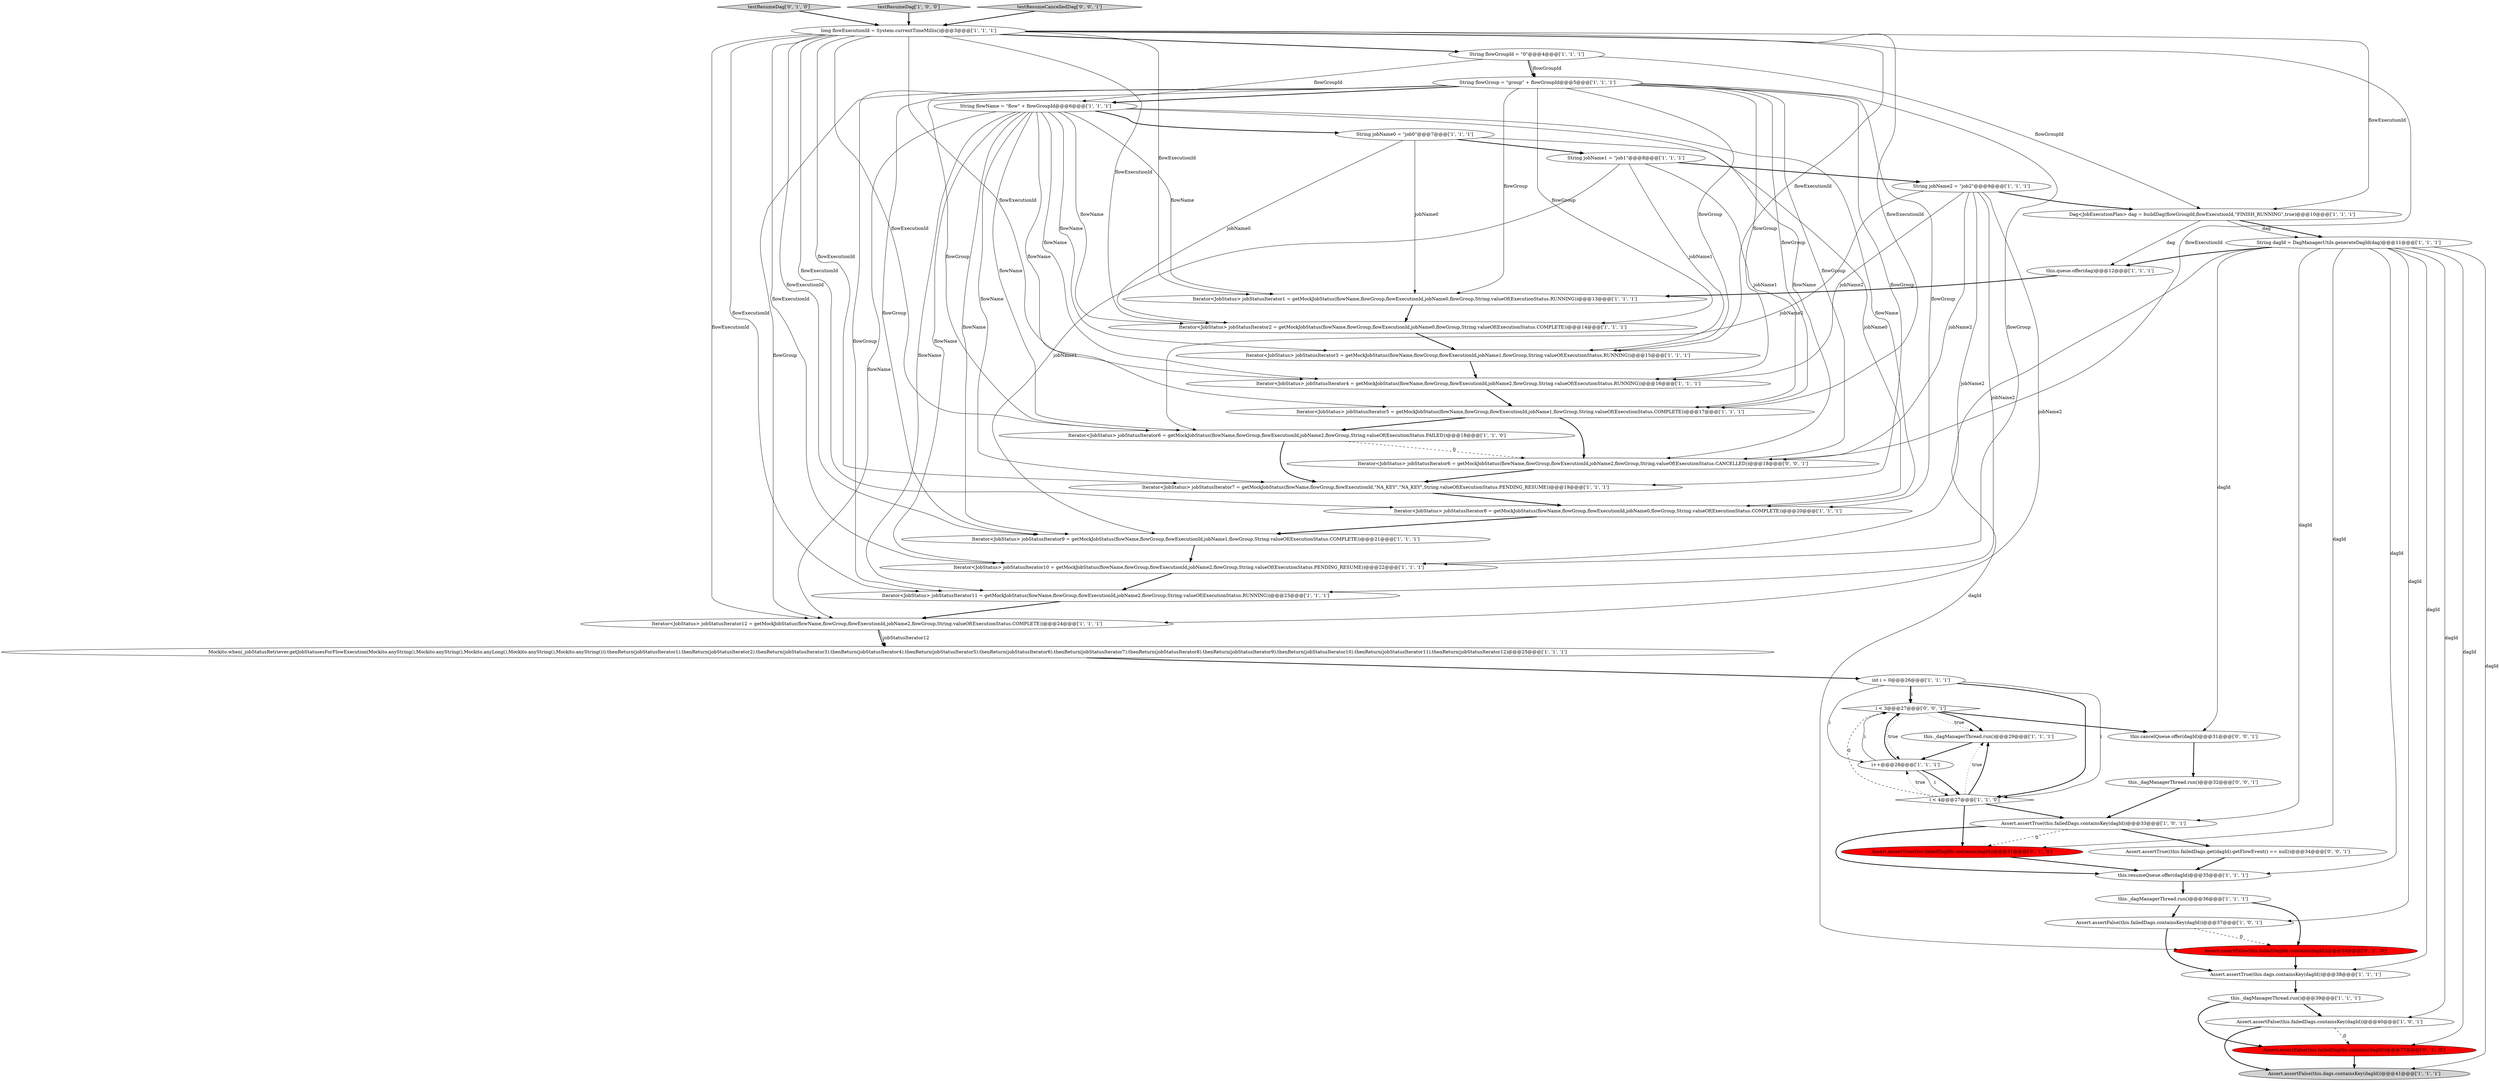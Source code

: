 digraph {
35 [style = filled, label = "int i = 0@@@26@@@['1', '1', '1']", fillcolor = white, shape = ellipse image = "AAA0AAABBB1BBB"];
31 [style = filled, label = "String jobName2 = \"job2\"@@@9@@@['1', '1', '1']", fillcolor = white, shape = ellipse image = "AAA0AAABBB1BBB"];
24 [style = filled, label = "String jobName1 = \"job1\"@@@8@@@['1', '1', '1']", fillcolor = white, shape = ellipse image = "AAA0AAABBB1BBB"];
29 [style = filled, label = "String jobName0 = \"job0\"@@@7@@@['1', '1', '1']", fillcolor = white, shape = ellipse image = "AAA0AAABBB1BBB"];
16 [style = filled, label = "Assert.assertTrue(this.failedDags.containsKey(dagId))@@@33@@@['1', '0', '1']", fillcolor = white, shape = ellipse image = "AAA0AAABBB1BBB"];
8 [style = filled, label = "this._dagManagerThread.run()@@@29@@@['1', '1', '1']", fillcolor = white, shape = ellipse image = "AAA0AAABBB1BBB"];
34 [style = filled, label = "this._dagManagerThread.run()@@@39@@@['1', '1', '1']", fillcolor = white, shape = ellipse image = "AAA0AAABBB1BBB"];
23 [style = filled, label = "Dag<JobExecutionPlan> dag = buildDag(flowGroupId,flowExecutionId,\"FINISH_RUNNING\",true)@@@10@@@['1', '1', '1']", fillcolor = white, shape = ellipse image = "AAA0AAABBB1BBB"];
41 [style = filled, label = "this.cancelQueue.offer(dagId)@@@31@@@['0', '0', '1']", fillcolor = white, shape = ellipse image = "AAA0AAABBB3BBB"];
20 [style = filled, label = "Iterator<JobStatus> jobStatusIterator11 = getMockJobStatus(flowName,flowGroup,flowExecutionId,jobName2,flowGroup,String.valueOf(ExecutionStatus.RUNNING))@@@23@@@['1', '1', '1']", fillcolor = white, shape = ellipse image = "AAA0AAABBB1BBB"];
1 [style = filled, label = "Assert.assertFalse(this.failedDags.containsKey(dagId))@@@37@@@['1', '0', '1']", fillcolor = white, shape = ellipse image = "AAA0AAABBB1BBB"];
44 [style = filled, label = "Assert.assertTrue((this.failedDags.get(dagId).getFlowEvent() == null))@@@34@@@['0', '0', '1']", fillcolor = white, shape = ellipse image = "AAA0AAABBB3BBB"];
18 [style = filled, label = "String flowGroupId = \"0\"@@@4@@@['1', '1', '1']", fillcolor = white, shape = ellipse image = "AAA0AAABBB1BBB"];
3 [style = filled, label = "Iterator<JobStatus> jobStatusIterator9 = getMockJobStatus(flowName,flowGroup,flowExecutionId,jobName1,flowGroup,String.valueOf(ExecutionStatus.COMPLETE))@@@21@@@['1', '1', '1']", fillcolor = white, shape = ellipse image = "AAA0AAABBB1BBB"];
43 [style = filled, label = "i < 3@@@27@@@['0', '0', '1']", fillcolor = white, shape = diamond image = "AAA0AAABBB3BBB"];
2 [style = filled, label = "this.queue.offer(dag)@@@12@@@['1', '1', '1']", fillcolor = white, shape = ellipse image = "AAA0AAABBB1BBB"];
19 [style = filled, label = "Iterator<JobStatus> jobStatusIterator10 = getMockJobStatus(flowName,flowGroup,flowExecutionId,jobName2,flowGroup,String.valueOf(ExecutionStatus.PENDING_RESUME))@@@22@@@['1', '1', '1']", fillcolor = white, shape = ellipse image = "AAA0AAABBB1BBB"];
10 [style = filled, label = "String dagId = DagManagerUtils.generateDagId(dag)@@@11@@@['1', '1', '1']", fillcolor = white, shape = ellipse image = "AAA0AAABBB1BBB"];
37 [style = filled, label = "Assert.assertFalse(this.failedDagIds.contains(dagId))@@@34@@@['0', '1', '0']", fillcolor = red, shape = ellipse image = "AAA1AAABBB2BBB"];
12 [style = filled, label = "i < 4@@@27@@@['1', '1', '0']", fillcolor = white, shape = diamond image = "AAA0AAABBB1BBB"];
28 [style = filled, label = "Iterator<JobStatus> jobStatusIterator2 = getMockJobStatus(flowName,flowGroup,flowExecutionId,jobName0,flowGroup,String.valueOf(ExecutionStatus.COMPLETE))@@@14@@@['1', '1', '1']", fillcolor = white, shape = ellipse image = "AAA0AAABBB1BBB"];
21 [style = filled, label = "Iterator<JobStatus> jobStatusIterator8 = getMockJobStatus(flowName,flowGroup,flowExecutionId,jobName0,flowGroup,String.valueOf(ExecutionStatus.COMPLETE))@@@20@@@['1', '1', '1']", fillcolor = white, shape = ellipse image = "AAA0AAABBB1BBB"];
13 [style = filled, label = "Mockito.when(_jobStatusRetriever.getJobStatusesForFlowExecution(Mockito.anyString(),Mockito.anyString(),Mockito.anyLong(),Mockito.anyString(),Mockito.anyString())).thenReturn(jobStatusIterator1).thenReturn(jobStatusIterator2).thenReturn(jobStatusIterator3).thenReturn(jobStatusIterator4).thenReturn(jobStatusIterator5).thenReturn(jobStatusIterator6).thenReturn(jobStatusIterator7).thenReturn(jobStatusIterator8).thenReturn(jobStatusIterator9).thenReturn(jobStatusIterator10).thenReturn(jobStatusIterator11).thenReturn(jobStatusIterator12)@@@25@@@['1', '1', '1']", fillcolor = white, shape = ellipse image = "AAA0AAABBB1BBB"];
32 [style = filled, label = "Iterator<JobStatus> jobStatusIterator12 = getMockJobStatus(flowName,flowGroup,flowExecutionId,jobName2,flowGroup,String.valueOf(ExecutionStatus.COMPLETE))@@@24@@@['1', '1', '1']", fillcolor = white, shape = ellipse image = "AAA0AAABBB1BBB"];
33 [style = filled, label = "Iterator<JobStatus> jobStatusIterator5 = getMockJobStatus(flowName,flowGroup,flowExecutionId,jobName1,flowGroup,String.valueOf(ExecutionStatus.COMPLETE))@@@17@@@['1', '1', '1']", fillcolor = white, shape = ellipse image = "AAA0AAABBB1BBB"];
0 [style = filled, label = "this.resumeQueue.offer(dagId)@@@35@@@['1', '1', '1']", fillcolor = white, shape = ellipse image = "AAA0AAABBB1BBB"];
36 [style = filled, label = "testResumeDag['0', '1', '0']", fillcolor = lightgray, shape = diamond image = "AAA0AAABBB2BBB"];
17 [style = filled, label = "Iterator<JobStatus> jobStatusIterator7 = getMockJobStatus(flowName,flowGroup,flowExecutionId,\"NA_KEY\",\"NA_KEY\",String.valueOf(ExecutionStatus.PENDING_RESUME))@@@19@@@['1', '1', '1']", fillcolor = white, shape = ellipse image = "AAA0AAABBB1BBB"];
26 [style = filled, label = "String flowName = \"flow\" + flowGroupId@@@6@@@['1', '1', '1']", fillcolor = white, shape = ellipse image = "AAA0AAABBB1BBB"];
15 [style = filled, label = "Assert.assertFalse(this.dags.containsKey(dagId))@@@41@@@['1', '1', '1']", fillcolor = lightgray, shape = ellipse image = "AAA0AAABBB1BBB"];
39 [style = filled, label = "Assert.assertFalse(this.failedDagIds.contains(dagId))@@@37@@@['0', '1', '0']", fillcolor = red, shape = ellipse image = "AAA1AAABBB2BBB"];
40 [style = filled, label = "Iterator<JobStatus> jobStatusIterator6 = getMockJobStatus(flowName,flowGroup,flowExecutionId,jobName2,flowGroup,String.valueOf(ExecutionStatus.CANCELLED))@@@18@@@['0', '0', '1']", fillcolor = white, shape = ellipse image = "AAA0AAABBB3BBB"];
27 [style = filled, label = "String flowGroup = \"group\" + flowGroupId@@@5@@@['1', '1', '1']", fillcolor = white, shape = ellipse image = "AAA0AAABBB1BBB"];
30 [style = filled, label = "i++@@@28@@@['1', '1', '1']", fillcolor = white, shape = ellipse image = "AAA0AAABBB1BBB"];
5 [style = filled, label = "Assert.assertFalse(this.failedDags.containsKey(dagId))@@@40@@@['1', '0', '1']", fillcolor = white, shape = ellipse image = "AAA0AAABBB1BBB"];
38 [style = filled, label = "Assert.assertTrue(this.failedDagIds.contains(dagId))@@@31@@@['0', '1', '0']", fillcolor = red, shape = ellipse image = "AAA1AAABBB2BBB"];
14 [style = filled, label = "testResumeDag['1', '0', '0']", fillcolor = lightgray, shape = diamond image = "AAA0AAABBB1BBB"];
9 [style = filled, label = "Iterator<JobStatus> jobStatusIterator1 = getMockJobStatus(flowName,flowGroup,flowExecutionId,jobName0,flowGroup,String.valueOf(ExecutionStatus.RUNNING))@@@13@@@['1', '1', '1']", fillcolor = white, shape = ellipse image = "AAA0AAABBB1BBB"];
6 [style = filled, label = "Iterator<JobStatus> jobStatusIterator3 = getMockJobStatus(flowName,flowGroup,flowExecutionId,jobName1,flowGroup,String.valueOf(ExecutionStatus.RUNNING))@@@15@@@['1', '1', '1']", fillcolor = white, shape = ellipse image = "AAA0AAABBB1BBB"];
4 [style = filled, label = "long flowExecutionId = System.currentTimeMillis()@@@3@@@['1', '1', '1']", fillcolor = white, shape = ellipse image = "AAA0AAABBB1BBB"];
11 [style = filled, label = "Assert.assertTrue(this.dags.containsKey(dagId))@@@38@@@['1', '1', '1']", fillcolor = white, shape = ellipse image = "AAA0AAABBB1BBB"];
45 [style = filled, label = "testResumeCancelledDag['0', '0', '1']", fillcolor = lightgray, shape = diamond image = "AAA0AAABBB3BBB"];
7 [style = filled, label = "Iterator<JobStatus> jobStatusIterator6 = getMockJobStatus(flowName,flowGroup,flowExecutionId,jobName2,flowGroup,String.valueOf(ExecutionStatus.FAILED))@@@18@@@['1', '1', '0']", fillcolor = white, shape = ellipse image = "AAA0AAABBB1BBB"];
42 [style = filled, label = "this._dagManagerThread.run()@@@32@@@['0', '0', '1']", fillcolor = white, shape = ellipse image = "AAA0AAABBB3BBB"];
25 [style = filled, label = "Iterator<JobStatus> jobStatusIterator4 = getMockJobStatus(flowName,flowGroup,flowExecutionId,jobName2,flowGroup,String.valueOf(ExecutionStatus.RUNNING))@@@16@@@['1', '1', '1']", fillcolor = white, shape = ellipse image = "AAA0AAABBB1BBB"];
22 [style = filled, label = "this._dagManagerThread.run()@@@36@@@['1', '1', '1']", fillcolor = white, shape = ellipse image = "AAA0AAABBB1BBB"];
8->30 [style = bold, label=""];
16->0 [style = bold, label=""];
28->6 [style = bold, label=""];
27->33 [style = solid, label="flowGroup"];
26->32 [style = solid, label="flowName"];
25->33 [style = bold, label=""];
37->11 [style = bold, label=""];
12->8 [style = dotted, label="true"];
22->37 [style = bold, label=""];
18->27 [style = solid, label="flowGroupId"];
26->9 [style = solid, label="flowName"];
4->6 [style = solid, label="flowExecutionId"];
5->15 [style = bold, label=""];
35->43 [style = bold, label=""];
4->20 [style = solid, label="flowExecutionId"];
31->40 [style = solid, label="jobName2"];
12->43 [style = dashed, label="0"];
26->21 [style = solid, label="flowName"];
12->38 [style = bold, label=""];
3->19 [style = bold, label=""];
4->3 [style = solid, label="flowExecutionId"];
10->39 [style = solid, label="dagId"];
43->8 [style = dotted, label="true"];
27->28 [style = solid, label="flowGroup"];
43->8 [style = bold, label=""];
24->3 [style = solid, label="jobName1"];
10->16 [style = solid, label="dagId"];
4->21 [style = solid, label="flowExecutionId"];
4->19 [style = solid, label="flowExecutionId"];
27->7 [style = solid, label="flowGroup"];
17->21 [style = bold, label=""];
35->12 [style = bold, label=""];
21->3 [style = bold, label=""];
33->7 [style = bold, label=""];
26->33 [style = solid, label="flowName"];
35->30 [style = solid, label="i"];
32->13 [style = solid, label="jobStatusIterator12"];
27->17 [style = solid, label="flowGroup"];
35->12 [style = solid, label="i"];
19->20 [style = bold, label=""];
36->4 [style = bold, label=""];
4->23 [style = solid, label="flowExecutionId"];
31->20 [style = solid, label="jobName2"];
4->18 [style = bold, label=""];
5->39 [style = dashed, label="0"];
10->38 [style = solid, label="dagId"];
2->9 [style = bold, label=""];
4->25 [style = solid, label="flowExecutionId"];
1->11 [style = bold, label=""];
31->7 [style = solid, label="jobName2"];
26->6 [style = solid, label="flowName"];
27->3 [style = solid, label="flowGroup"];
27->40 [style = solid, label="flowGroup"];
43->30 [style = dotted, label="true"];
10->0 [style = solid, label="dagId"];
4->17 [style = solid, label="flowExecutionId"];
30->43 [style = solid, label="i"];
26->40 [style = solid, label="flowName"];
10->41 [style = solid, label="dagId"];
27->19 [style = solid, label="flowGroup"];
27->9 [style = solid, label="flowGroup"];
29->28 [style = solid, label="jobName0"];
24->33 [style = solid, label="jobName1"];
38->0 [style = bold, label=""];
40->17 [style = bold, label=""];
23->10 [style = bold, label=""];
23->2 [style = solid, label="dag"];
10->2 [style = bold, label=""];
31->25 [style = solid, label="jobName2"];
26->20 [style = solid, label="flowName"];
29->9 [style = solid, label="jobName0"];
31->19 [style = solid, label="jobName2"];
29->21 [style = solid, label="jobName0"];
18->23 [style = solid, label="flowGroupId"];
27->20 [style = solid, label="flowGroup"];
14->4 [style = bold, label=""];
27->26 [style = bold, label=""];
26->17 [style = solid, label="flowName"];
4->33 [style = solid, label="flowExecutionId"];
1->37 [style = dashed, label="0"];
7->17 [style = bold, label=""];
26->3 [style = solid, label="flowName"];
30->43 [style = bold, label=""];
4->28 [style = solid, label="flowExecutionId"];
31->32 [style = solid, label="jobName2"];
10->5 [style = solid, label="dagId"];
42->16 [style = bold, label=""];
26->7 [style = solid, label="flowName"];
4->9 [style = solid, label="flowExecutionId"];
18->26 [style = solid, label="flowGroupId"];
9->28 [style = bold, label=""];
30->12 [style = bold, label=""];
24->31 [style = bold, label=""];
16->44 [style = bold, label=""];
12->8 [style = bold, label=""];
4->40 [style = solid, label="flowExecutionId"];
34->39 [style = bold, label=""];
4->32 [style = solid, label="flowExecutionId"];
43->41 [style = bold, label=""];
22->1 [style = bold, label=""];
26->28 [style = solid, label="flowName"];
35->43 [style = solid, label="i"];
7->40 [style = dashed, label="0"];
27->6 [style = solid, label="flowGroup"];
39->15 [style = bold, label=""];
16->38 [style = dashed, label="0"];
31->23 [style = bold, label=""];
26->19 [style = solid, label="flowName"];
10->15 [style = solid, label="dagId"];
10->11 [style = solid, label="dagId"];
34->5 [style = bold, label=""];
26->29 [style = bold, label=""];
10->1 [style = solid, label="dagId"];
20->32 [style = bold, label=""];
10->37 [style = solid, label="dagId"];
4->7 [style = solid, label="flowExecutionId"];
12->16 [style = bold, label=""];
27->32 [style = solid, label="flowGroup"];
12->30 [style = dotted, label="true"];
45->4 [style = bold, label=""];
24->6 [style = solid, label="jobName1"];
30->12 [style = solid, label="i"];
11->34 [style = bold, label=""];
33->40 [style = bold, label=""];
27->21 [style = solid, label="flowGroup"];
27->25 [style = solid, label="flowGroup"];
18->27 [style = bold, label=""];
0->22 [style = bold, label=""];
23->10 [style = solid, label="dag"];
32->13 [style = bold, label=""];
29->24 [style = bold, label=""];
13->35 [style = bold, label=""];
26->25 [style = solid, label="flowName"];
6->25 [style = bold, label=""];
44->0 [style = bold, label=""];
41->42 [style = bold, label=""];
}
